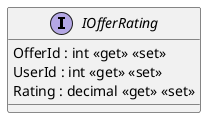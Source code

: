 @startuml
interface IOfferRating {
    OfferId : int <<get>> <<set>>
    UserId : int <<get>> <<set>>
    Rating : decimal <<get>> <<set>>
}
@enduml
